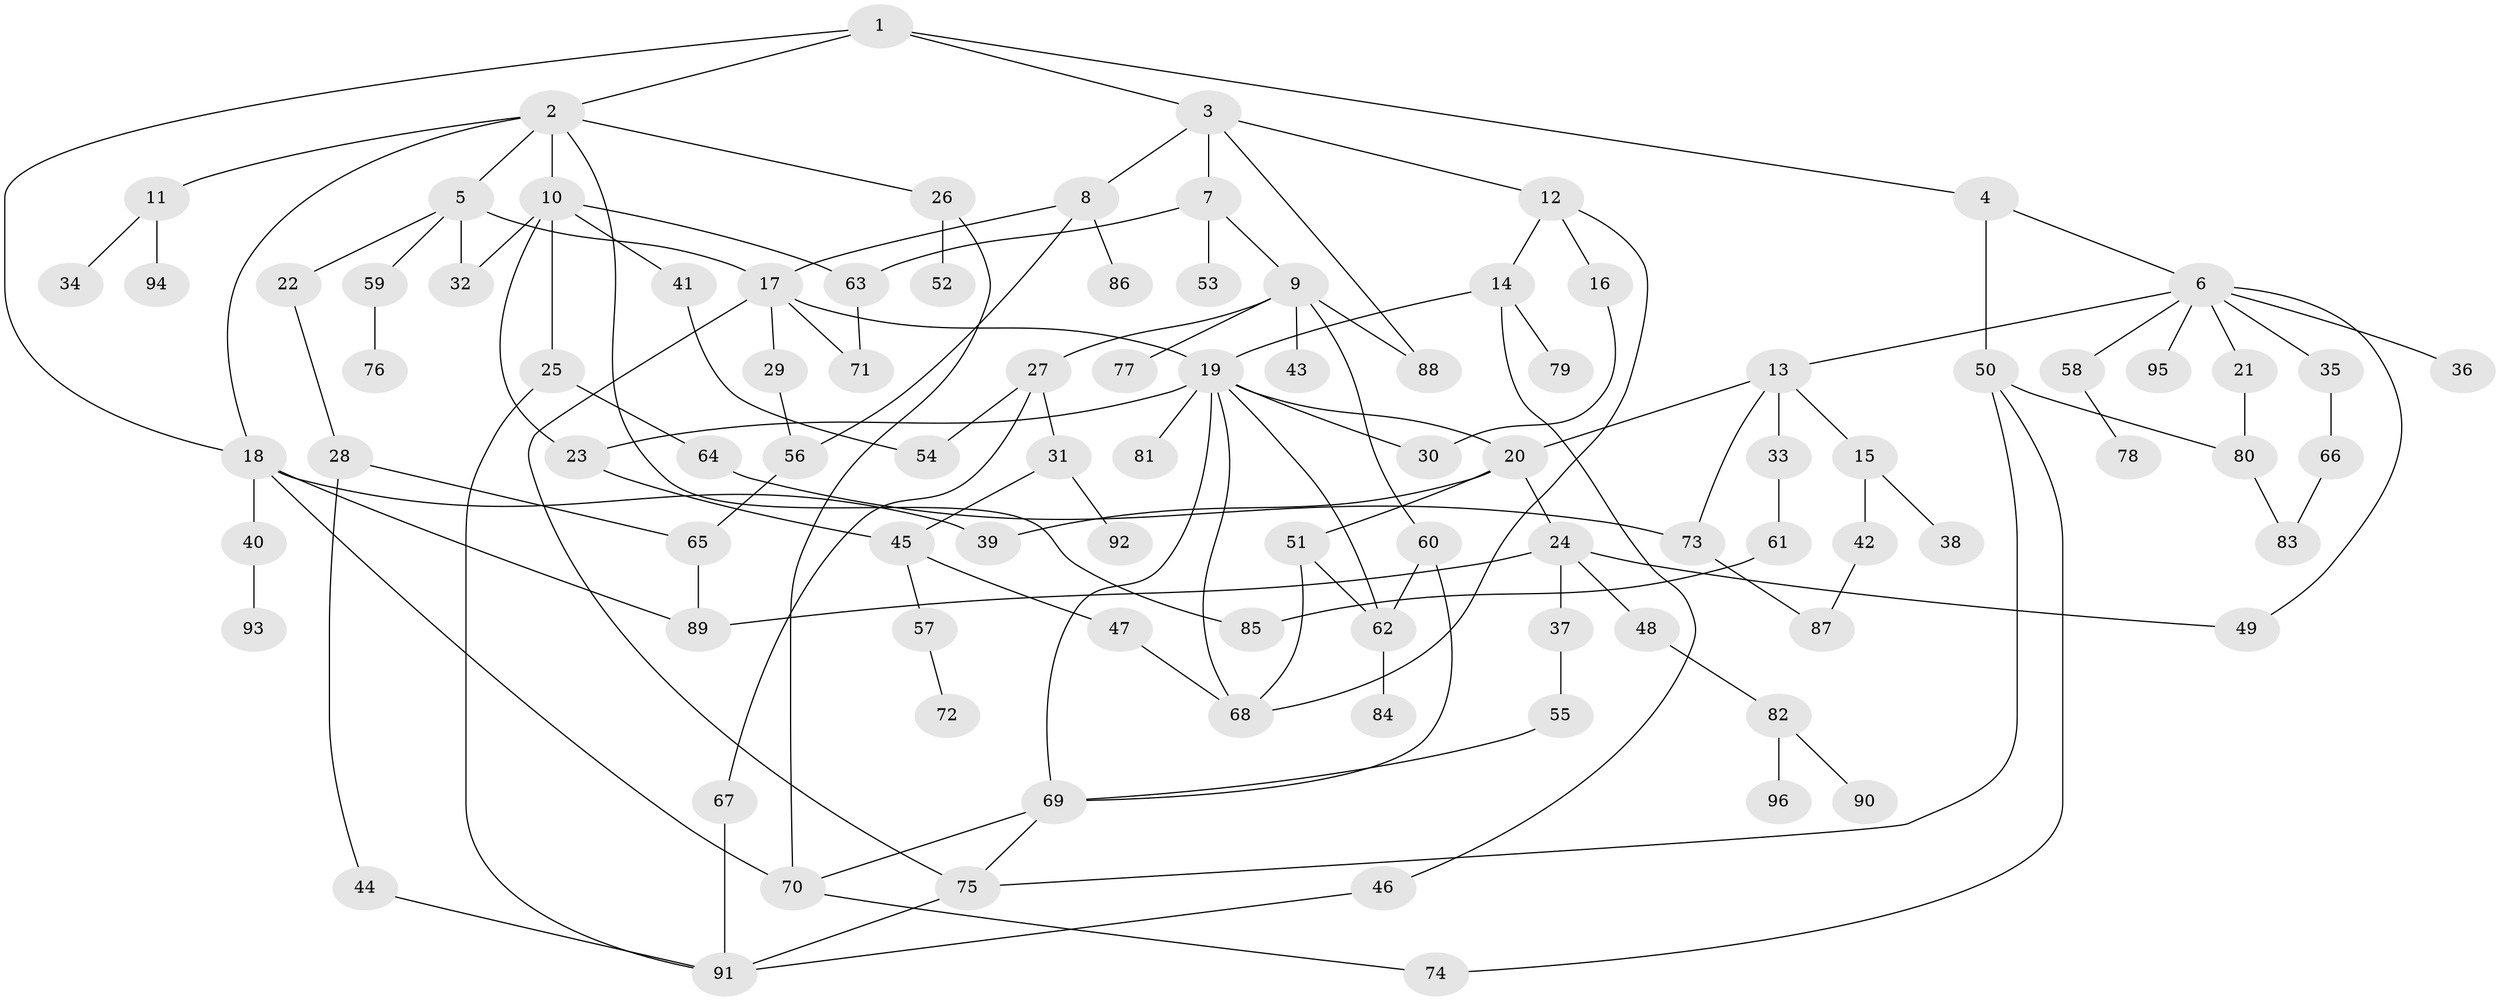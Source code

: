 // Generated by graph-tools (version 1.1) at 2025/49/03/09/25 03:49:27]
// undirected, 96 vertices, 134 edges
graph export_dot {
graph [start="1"]
  node [color=gray90,style=filled];
  1;
  2;
  3;
  4;
  5;
  6;
  7;
  8;
  9;
  10;
  11;
  12;
  13;
  14;
  15;
  16;
  17;
  18;
  19;
  20;
  21;
  22;
  23;
  24;
  25;
  26;
  27;
  28;
  29;
  30;
  31;
  32;
  33;
  34;
  35;
  36;
  37;
  38;
  39;
  40;
  41;
  42;
  43;
  44;
  45;
  46;
  47;
  48;
  49;
  50;
  51;
  52;
  53;
  54;
  55;
  56;
  57;
  58;
  59;
  60;
  61;
  62;
  63;
  64;
  65;
  66;
  67;
  68;
  69;
  70;
  71;
  72;
  73;
  74;
  75;
  76;
  77;
  78;
  79;
  80;
  81;
  82;
  83;
  84;
  85;
  86;
  87;
  88;
  89;
  90;
  91;
  92;
  93;
  94;
  95;
  96;
  1 -- 2;
  1 -- 3;
  1 -- 4;
  1 -- 18;
  2 -- 5;
  2 -- 10;
  2 -- 11;
  2 -- 26;
  2 -- 18;
  2 -- 85;
  3 -- 7;
  3 -- 8;
  3 -- 12;
  3 -- 88;
  4 -- 6;
  4 -- 50;
  5 -- 22;
  5 -- 32;
  5 -- 59;
  5 -- 17;
  6 -- 13;
  6 -- 21;
  6 -- 35;
  6 -- 36;
  6 -- 58;
  6 -- 95;
  6 -- 49;
  7 -- 9;
  7 -- 53;
  7 -- 63;
  8 -- 17;
  8 -- 56;
  8 -- 86;
  9 -- 27;
  9 -- 43;
  9 -- 60;
  9 -- 77;
  9 -- 88;
  10 -- 25;
  10 -- 41;
  10 -- 63;
  10 -- 32;
  10 -- 23;
  11 -- 34;
  11 -- 94;
  12 -- 14;
  12 -- 16;
  12 -- 68;
  13 -- 15;
  13 -- 20;
  13 -- 33;
  13 -- 73;
  14 -- 46;
  14 -- 79;
  14 -- 19;
  15 -- 38;
  15 -- 42;
  16 -- 30;
  17 -- 19;
  17 -- 29;
  17 -- 75;
  17 -- 71;
  18 -- 40;
  18 -- 70;
  18 -- 89;
  18 -- 39;
  19 -- 23;
  19 -- 30;
  19 -- 69;
  19 -- 81;
  19 -- 20;
  19 -- 68;
  19 -- 62;
  20 -- 24;
  20 -- 39;
  20 -- 51;
  21 -- 80;
  22 -- 28;
  23 -- 45;
  24 -- 37;
  24 -- 48;
  24 -- 49;
  24 -- 89;
  25 -- 64;
  25 -- 91;
  26 -- 52;
  26 -- 70;
  27 -- 31;
  27 -- 54;
  27 -- 67;
  28 -- 44;
  28 -- 65;
  29 -- 56;
  31 -- 45;
  31 -- 92;
  33 -- 61;
  35 -- 66;
  37 -- 55;
  40 -- 93;
  41 -- 54;
  42 -- 87;
  44 -- 91;
  45 -- 47;
  45 -- 57;
  46 -- 91;
  47 -- 68;
  48 -- 82;
  50 -- 74;
  50 -- 75;
  50 -- 80;
  51 -- 62;
  51 -- 68;
  55 -- 69;
  56 -- 65;
  57 -- 72;
  58 -- 78;
  59 -- 76;
  60 -- 62;
  60 -- 69;
  61 -- 85;
  62 -- 84;
  63 -- 71;
  64 -- 73;
  65 -- 89;
  66 -- 83;
  67 -- 91;
  69 -- 75;
  69 -- 70;
  70 -- 74;
  73 -- 87;
  75 -- 91;
  80 -- 83;
  82 -- 90;
  82 -- 96;
}
